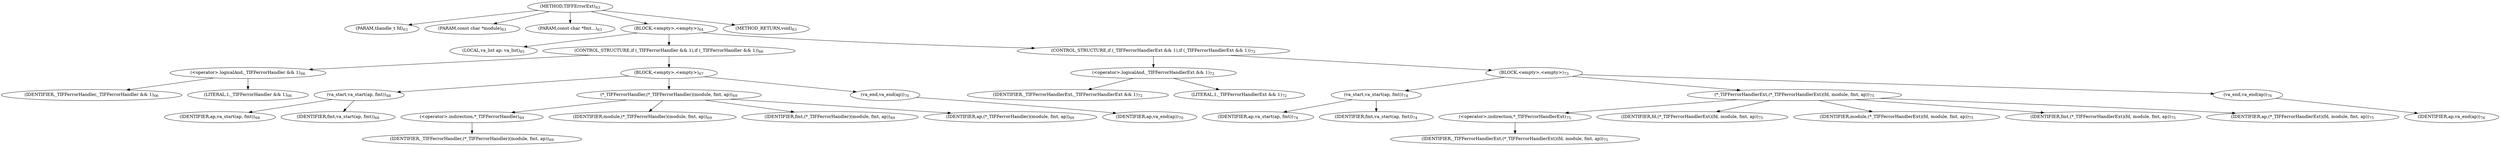 digraph "TIFFErrorExt" {  
"10713" [label = <(METHOD,TIFFErrorExt)<SUB>63</SUB>> ]
"10714" [label = <(PARAM,thandle_t fd)<SUB>63</SUB>> ]
"10715" [label = <(PARAM,const char *module)<SUB>63</SUB>> ]
"10716" [label = <(PARAM,const char *fmt...)<SUB>63</SUB>> ]
"10717" [label = <(BLOCK,&lt;empty&gt;,&lt;empty&gt;)<SUB>64</SUB>> ]
"10718" [label = <(LOCAL,va_list ap: va_list)<SUB>65</SUB>> ]
"10719" [label = <(CONTROL_STRUCTURE,if (_TIFFerrorHandler &amp;&amp; 1),if (_TIFFerrorHandler &amp;&amp; 1))<SUB>66</SUB>> ]
"10720" [label = <(&lt;operator&gt;.logicalAnd,_TIFFerrorHandler &amp;&amp; 1)<SUB>66</SUB>> ]
"10721" [label = <(IDENTIFIER,_TIFFerrorHandler,_TIFFerrorHandler &amp;&amp; 1)<SUB>66</SUB>> ]
"10722" [label = <(LITERAL,1,_TIFFerrorHandler &amp;&amp; 1)<SUB>66</SUB>> ]
"10723" [label = <(BLOCK,&lt;empty&gt;,&lt;empty&gt;)<SUB>67</SUB>> ]
"10724" [label = <(va_start,va_start(ap, fmt))<SUB>68</SUB>> ]
"10725" [label = <(IDENTIFIER,ap,va_start(ap, fmt))<SUB>68</SUB>> ]
"10726" [label = <(IDENTIFIER,fmt,va_start(ap, fmt))<SUB>68</SUB>> ]
"10727" [label = <(*_TIFFerrorHandler,(*_TIFFerrorHandler)(module, fmt, ap))<SUB>69</SUB>> ]
"10728" [label = <(&lt;operator&gt;.indirection,*_TIFFerrorHandler)<SUB>69</SUB>> ]
"10729" [label = <(IDENTIFIER,_TIFFerrorHandler,(*_TIFFerrorHandler)(module, fmt, ap))<SUB>69</SUB>> ]
"10730" [label = <(IDENTIFIER,module,(*_TIFFerrorHandler)(module, fmt, ap))<SUB>69</SUB>> ]
"10731" [label = <(IDENTIFIER,fmt,(*_TIFFerrorHandler)(module, fmt, ap))<SUB>69</SUB>> ]
"10732" [label = <(IDENTIFIER,ap,(*_TIFFerrorHandler)(module, fmt, ap))<SUB>69</SUB>> ]
"10733" [label = <(va_end,va_end(ap))<SUB>70</SUB>> ]
"10734" [label = <(IDENTIFIER,ap,va_end(ap))<SUB>70</SUB>> ]
"10735" [label = <(CONTROL_STRUCTURE,if (_TIFFerrorHandlerExt &amp;&amp; 1),if (_TIFFerrorHandlerExt &amp;&amp; 1))<SUB>72</SUB>> ]
"10736" [label = <(&lt;operator&gt;.logicalAnd,_TIFFerrorHandlerExt &amp;&amp; 1)<SUB>72</SUB>> ]
"10737" [label = <(IDENTIFIER,_TIFFerrorHandlerExt,_TIFFerrorHandlerExt &amp;&amp; 1)<SUB>72</SUB>> ]
"10738" [label = <(LITERAL,1,_TIFFerrorHandlerExt &amp;&amp; 1)<SUB>72</SUB>> ]
"10739" [label = <(BLOCK,&lt;empty&gt;,&lt;empty&gt;)<SUB>73</SUB>> ]
"10740" [label = <(va_start,va_start(ap, fmt))<SUB>74</SUB>> ]
"10741" [label = <(IDENTIFIER,ap,va_start(ap, fmt))<SUB>74</SUB>> ]
"10742" [label = <(IDENTIFIER,fmt,va_start(ap, fmt))<SUB>74</SUB>> ]
"10743" [label = <(*_TIFFerrorHandlerExt,(*_TIFFerrorHandlerExt)(fd, module, fmt, ap))<SUB>75</SUB>> ]
"10744" [label = <(&lt;operator&gt;.indirection,*_TIFFerrorHandlerExt)<SUB>75</SUB>> ]
"10745" [label = <(IDENTIFIER,_TIFFerrorHandlerExt,(*_TIFFerrorHandlerExt)(fd, module, fmt, ap))<SUB>75</SUB>> ]
"10746" [label = <(IDENTIFIER,fd,(*_TIFFerrorHandlerExt)(fd, module, fmt, ap))<SUB>75</SUB>> ]
"10747" [label = <(IDENTIFIER,module,(*_TIFFerrorHandlerExt)(fd, module, fmt, ap))<SUB>75</SUB>> ]
"10748" [label = <(IDENTIFIER,fmt,(*_TIFFerrorHandlerExt)(fd, module, fmt, ap))<SUB>75</SUB>> ]
"10749" [label = <(IDENTIFIER,ap,(*_TIFFerrorHandlerExt)(fd, module, fmt, ap))<SUB>75</SUB>> ]
"10750" [label = <(va_end,va_end(ap))<SUB>76</SUB>> ]
"10751" [label = <(IDENTIFIER,ap,va_end(ap))<SUB>76</SUB>> ]
"10752" [label = <(METHOD_RETURN,void)<SUB>63</SUB>> ]
  "10713" -> "10714" 
  "10713" -> "10715" 
  "10713" -> "10716" 
  "10713" -> "10717" 
  "10713" -> "10752" 
  "10717" -> "10718" 
  "10717" -> "10719" 
  "10717" -> "10735" 
  "10719" -> "10720" 
  "10719" -> "10723" 
  "10720" -> "10721" 
  "10720" -> "10722" 
  "10723" -> "10724" 
  "10723" -> "10727" 
  "10723" -> "10733" 
  "10724" -> "10725" 
  "10724" -> "10726" 
  "10727" -> "10728" 
  "10727" -> "10730" 
  "10727" -> "10731" 
  "10727" -> "10732" 
  "10728" -> "10729" 
  "10733" -> "10734" 
  "10735" -> "10736" 
  "10735" -> "10739" 
  "10736" -> "10737" 
  "10736" -> "10738" 
  "10739" -> "10740" 
  "10739" -> "10743" 
  "10739" -> "10750" 
  "10740" -> "10741" 
  "10740" -> "10742" 
  "10743" -> "10744" 
  "10743" -> "10746" 
  "10743" -> "10747" 
  "10743" -> "10748" 
  "10743" -> "10749" 
  "10744" -> "10745" 
  "10750" -> "10751" 
}
